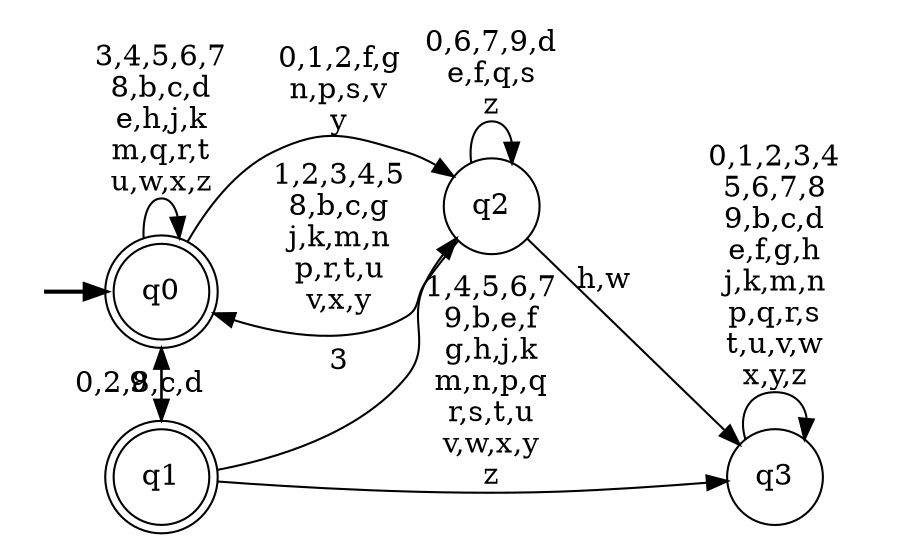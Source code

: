 digraph BlueStar {
__start0 [style = invis, shape = none, label = "", width = 0, height = 0];

rankdir=LR;
size="8,5";

s0 [style="rounded,filled", color="black", fillcolor="white" shape="doublecircle", label="q0"];
s1 [style="rounded,filled", color="black", fillcolor="white" shape="doublecircle", label="q1"];
s2 [style="filled", color="black", fillcolor="white" shape="circle", label="q2"];
s3 [style="filled", color="black", fillcolor="white" shape="circle", label="q3"];
subgraph cluster_main { 
	graph [pad=".75", ranksep="0.15", nodesep="0.15"];
	 style=invis; 
	__start0 -> s0 [penwidth=2];
}
s0 -> s0 [label="3,4,5,6,7\n8,b,c,d\ne,h,j,k\nm,q,r,t\nu,w,x,z"];
s0 -> s1 [label="9"];
s0 -> s2 [label="0,1,2,f,g\nn,p,s,v\ny"];
s1 -> s0 [label="0,2,8,c,d"];
s1 -> s2 [label="3"];
s1 -> s3 [label="1,4,5,6,7\n9,b,e,f\ng,h,j,k\nm,n,p,q\nr,s,t,u\nv,w,x,y\nz"];
s2 -> s0 [label="1,2,3,4,5\n8,b,c,g\nj,k,m,n\np,r,t,u\nv,x,y"];
s2 -> s2 [label="0,6,7,9,d\ne,f,q,s\nz"];
s2 -> s3 [label="h,w"];
s3 -> s3 [label="0,1,2,3,4\n5,6,7,8\n9,b,c,d\ne,f,g,h\nj,k,m,n\np,q,r,s\nt,u,v,w\nx,y,z"];

}